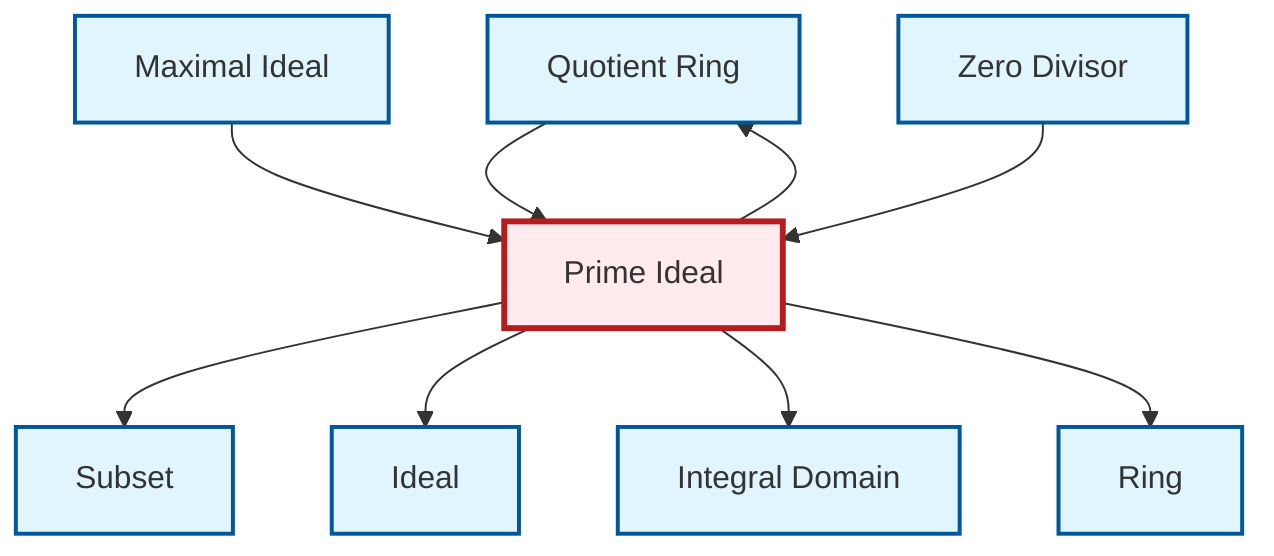 graph TD
    classDef definition fill:#e1f5fe,stroke:#01579b,stroke-width:2px
    classDef theorem fill:#f3e5f5,stroke:#4a148c,stroke-width:2px
    classDef axiom fill:#fff3e0,stroke:#e65100,stroke-width:2px
    classDef example fill:#e8f5e9,stroke:#1b5e20,stroke-width:2px
    classDef current fill:#ffebee,stroke:#b71c1c,stroke-width:3px
    def-quotient-ring["Quotient Ring"]:::definition
    def-subset["Subset"]:::definition
    def-zero-divisor["Zero Divisor"]:::definition
    def-prime-ideal["Prime Ideal"]:::definition
    def-integral-domain["Integral Domain"]:::definition
    def-ideal["Ideal"]:::definition
    def-ring["Ring"]:::definition
    def-maximal-ideal["Maximal Ideal"]:::definition
    def-maximal-ideal --> def-prime-ideal
    def-prime-ideal --> def-subset
    def-prime-ideal --> def-ideal
    def-prime-ideal --> def-quotient-ring
    def-prime-ideal --> def-integral-domain
    def-prime-ideal --> def-ring
    def-quotient-ring --> def-prime-ideal
    def-zero-divisor --> def-prime-ideal
    class def-prime-ideal current